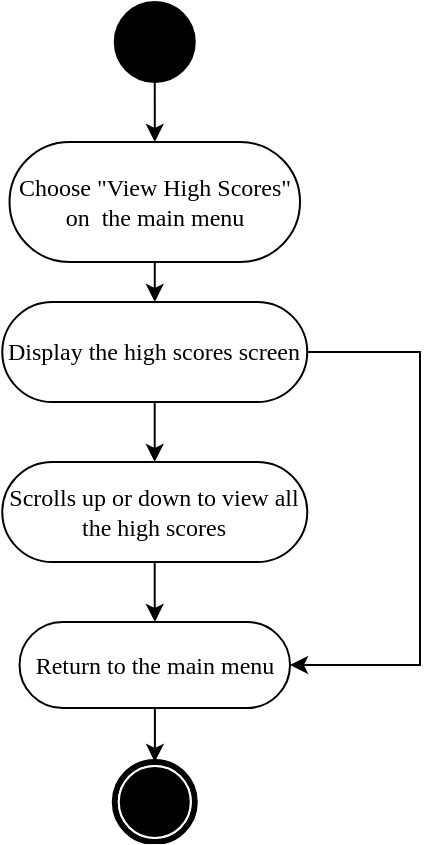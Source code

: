 <mxfile version="23.1.2" type="github">
  <diagram name="第 1 页" id="rXJZh0kovRQLstCPD7ZZ">
    <mxGraphModel dx="2074" dy="3478" grid="1" gridSize="10" guides="1" tooltips="1" connect="1" arrows="1" fold="1" page="1" pageScale="1" pageWidth="827" pageHeight="1169" math="0" shadow="0">
      <root>
        <mxCell id="0" />
        <mxCell id="1" parent="0" />
        <mxCell id="sFEqSzVRB54il9WVHIf6-2" value="" style="edgeStyle=orthogonalEdgeStyle;rounded=0;orthogonalLoop=1;jettySize=auto;html=1;" parent="1" source="U2qfBU7l8Q5KQf0i5ZuT-2" target="sFEqSzVRB54il9WVHIf6-1" edge="1">
          <mxGeometry relative="1" as="geometry" />
        </mxCell>
        <mxCell id="sFEqSzVRB54il9WVHIf6-5" value="" style="edgeStyle=orthogonalEdgeStyle;rounded=0;orthogonalLoop=1;jettySize=auto;html=1;entryX=1;entryY=0.5;entryDx=0;entryDy=0;" parent="1" source="U2qfBU7l8Q5KQf0i5ZuT-2" target="U2qfBU7l8Q5KQf0i5ZuT-6" edge="1">
          <mxGeometry relative="1" as="geometry">
            <mxPoint x="519.875" y="-1825" as="targetPoint" />
            <Array as="points">
              <mxPoint x="480" y="-1825" />
              <mxPoint x="480" y="-1668" />
            </Array>
          </mxGeometry>
        </mxCell>
        <mxCell id="U2qfBU7l8Q5KQf0i5ZuT-2" value="Display the high scores screen" style="rounded=1;whiteSpace=wrap;html=1;shadow=0;comic=0;labelBackgroundColor=none;strokeWidth=1;fontFamily=Verdana;fontSize=12;align=center;arcSize=50;" parent="1" vertex="1">
          <mxGeometry x="271.14" y="-1850" width="152.49" height="50" as="geometry" />
        </mxCell>
        <mxCell id="U2qfBU7l8Q5KQf0i5ZuT-3" value="" style="edgeStyle=orthogonalEdgeStyle;rounded=0;orthogonalLoop=1;jettySize=auto;html=1;entryX=0.5;entryY=0;entryDx=0;entryDy=0;" parent="1" source="U2qfBU7l8Q5KQf0i5ZuT-4" target="U2qfBU7l8Q5KQf0i5ZuT-15" edge="1">
          <mxGeometry relative="1" as="geometry">
            <mxPoint x="342.25" y="-1930" as="targetPoint" />
          </mxGeometry>
        </mxCell>
        <mxCell id="U2qfBU7l8Q5KQf0i5ZuT-4" value="" style="ellipse;whiteSpace=wrap;html=1;rounded=0;shadow=0;comic=0;labelBackgroundColor=none;strokeWidth=1;fillColor=#000000;fontFamily=Verdana;fontSize=12;align=center;" parent="1" vertex="1">
          <mxGeometry x="327.38" y="-2000" width="40" height="40" as="geometry" />
        </mxCell>
        <mxCell id="mcZHgIAfH_DeUEUgBjVq-1" value="" style="edgeStyle=orthogonalEdgeStyle;rounded=0;orthogonalLoop=1;jettySize=auto;html=1;" parent="1" source="U2qfBU7l8Q5KQf0i5ZuT-6" target="U2qfBU7l8Q5KQf0i5ZuT-12" edge="1">
          <mxGeometry relative="1" as="geometry" />
        </mxCell>
        <mxCell id="U2qfBU7l8Q5KQf0i5ZuT-6" value="Return to the main menu" style="rounded=1;whiteSpace=wrap;html=1;shadow=0;comic=0;labelBackgroundColor=none;strokeWidth=1;fontFamily=Verdana;fontSize=12;align=center;arcSize=50;" parent="1" vertex="1">
          <mxGeometry x="279.76" y="-1690" width="135.25" height="43" as="geometry" />
        </mxCell>
        <mxCell id="U2qfBU7l8Q5KQf0i5ZuT-12" value="" style="shape=mxgraph.bpmn.shape;html=1;verticalLabelPosition=bottom;labelBackgroundColor=#ffffff;verticalAlign=top;perimeter=ellipsePerimeter;outline=end;symbol=terminate;rounded=0;shadow=0;comic=0;strokeWidth=1;fontFamily=Verdana;fontSize=12;align=center;" parent="1" vertex="1">
          <mxGeometry x="327.39" y="-1620" width="40" height="40" as="geometry" />
        </mxCell>
        <mxCell id="U2qfBU7l8Q5KQf0i5ZuT-13" value="" style="edgeStyle=orthogonalEdgeStyle;rounded=0;orthogonalLoop=1;jettySize=auto;html=1;" parent="1" source="U2qfBU7l8Q5KQf0i5ZuT-15" target="U2qfBU7l8Q5KQf0i5ZuT-2" edge="1">
          <mxGeometry relative="1" as="geometry">
            <Array as="points">
              <mxPoint x="342" y="-1810" />
              <mxPoint x="342" y="-1810" />
            </Array>
          </mxGeometry>
        </mxCell>
        <mxCell id="U2qfBU7l8Q5KQf0i5ZuT-15" value="Choose &quot;View High Scores&quot; on&amp;nbsp; the main menu" style="rounded=1;whiteSpace=wrap;html=1;shadow=0;comic=0;labelBackgroundColor=none;strokeWidth=1;fontFamily=Verdana;fontSize=12;align=center;arcSize=50;" parent="1" vertex="1">
          <mxGeometry x="274.76" y="-1930" width="145.25" height="60" as="geometry" />
        </mxCell>
        <mxCell id="sFEqSzVRB54il9WVHIf6-3" value="" style="edgeStyle=orthogonalEdgeStyle;rounded=0;orthogonalLoop=1;jettySize=auto;html=1;" parent="1" source="sFEqSzVRB54il9WVHIf6-1" target="U2qfBU7l8Q5KQf0i5ZuT-6" edge="1">
          <mxGeometry relative="1" as="geometry" />
        </mxCell>
        <mxCell id="sFEqSzVRB54il9WVHIf6-1" value="Scrolls up or down to view all the high scores" style="rounded=1;whiteSpace=wrap;html=1;shadow=0;comic=0;labelBackgroundColor=none;strokeWidth=1;fontFamily=Verdana;fontSize=12;align=center;arcSize=50;" parent="1" vertex="1">
          <mxGeometry x="271.14" y="-1770" width="152.49" height="50" as="geometry" />
        </mxCell>
      </root>
    </mxGraphModel>
  </diagram>
</mxfile>
